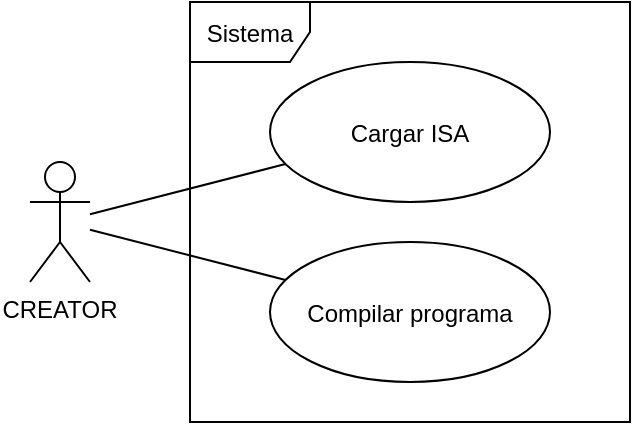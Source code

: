 <mxfile version="26.0.10">
  <diagram name="Page-1" id="tZt_VaF3xgf_8bT9H7Sv">
    <mxGraphModel dx="914" dy="527" grid="1" gridSize="10" guides="1" tooltips="1" connect="1" arrows="1" fold="1" page="1" pageScale="1" pageWidth="850" pageHeight="1100" math="0" shadow="0">
      <root>
        <mxCell id="0" />
        <mxCell id="1" parent="0" />
        <mxCell id="ys8rTesJug1A8LACC2Mp-6" value="" style="rounded=0;orthogonalLoop=1;jettySize=auto;endArrow=none;endFill=0;fontColor=default;labelBackgroundColor=default;" parent="1" source="ys8rTesJug1A8LACC2Mp-2" target="ys8rTesJug1A8LACC2Mp-4" edge="1">
          <mxGeometry relative="1" as="geometry" />
        </mxCell>
        <mxCell id="ys8rTesJug1A8LACC2Mp-7" value="" style="rounded=0;orthogonalLoop=1;jettySize=auto;endArrow=none;endFill=0;fontColor=default;labelBackgroundColor=default;" parent="1" source="ys8rTesJug1A8LACC2Mp-2" target="ys8rTesJug1A8LACC2Mp-5" edge="1">
          <mxGeometry relative="1" as="geometry" />
        </mxCell>
        <mxCell id="ys8rTesJug1A8LACC2Mp-2" value="CREATOR" style="shape=umlActor;verticalLabelPosition=bottom;verticalAlign=top;outlineConnect=0;fontColor=default;labelBackgroundColor=default;" parent="1" vertex="1">
          <mxGeometry x="240" y="210" width="30" height="60" as="geometry" />
        </mxCell>
        <mxCell id="ys8rTesJug1A8LACC2Mp-3" value="Sistema" style="shape=umlFrame;pointerEvents=0;fontColor=default;labelBackgroundColor=default;" parent="1" vertex="1">
          <mxGeometry x="320" y="130" width="220" height="210" as="geometry" />
        </mxCell>
        <mxCell id="ys8rTesJug1A8LACC2Mp-4" value="Cargar ISA" style="ellipse;fontColor=default;labelBackgroundColor=default;" parent="1" vertex="1">
          <mxGeometry x="360" y="160" width="140" height="70" as="geometry" />
        </mxCell>
        <mxCell id="ys8rTesJug1A8LACC2Mp-5" value="Compilar programa" style="ellipse;fontColor=default;labelBackgroundColor=default;" parent="1" vertex="1">
          <mxGeometry x="360" y="250" width="140" height="70" as="geometry" />
        </mxCell>
      </root>
    </mxGraphModel>
  </diagram>
</mxfile>

